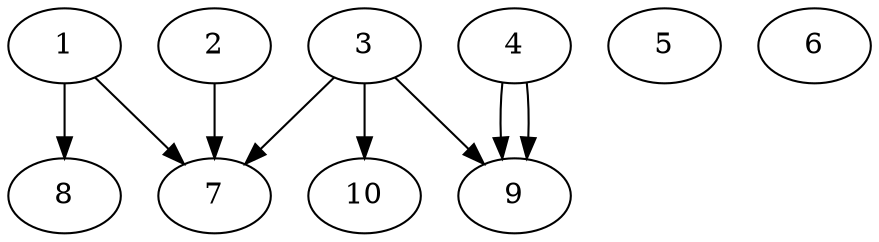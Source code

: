 // DAG automatically generated by daggen at Thu Oct  3 13:58:05 2019
// ./daggen --dot -n 10 --ccr 0.4 --fat 0.9 --regular 0.5 --density 0.5 --mindata 5242880 --maxdata 52428800 
digraph G {
  1 [size="102131200", alpha="0.07", expect_size="40852480"] 
  1 -> 7 [size ="40852480"]
  1 -> 8 [size ="40852480"]
  2 [size="15454720", alpha="0.14", expect_size="6181888"] 
  2 -> 7 [size ="6181888"]
  3 [size="45058560", alpha="0.04", expect_size="18023424"] 
  3 -> 7 [size ="18023424"]
  3 -> 9 [size ="18023424"]
  3 -> 10 [size ="18023424"]
  4 [size="27205120", alpha="0.04", expect_size="10882048"] 
  4 -> 9 [size ="10882048"]
  4 -> 9 [size ="10882048"]
  5 [size="88079360", alpha="0.00", expect_size="35231744"] 
  6 [size="74511360", alpha="0.05", expect_size="29804544"] 
  7 [size="13184000", alpha="0.15", expect_size="5273600"] 
  8 [size="40253440", alpha="0.09", expect_size="16101376"] 
  9 [size="41541120", alpha="0.12", expect_size="16616448"] 
  10 [size="70799360", alpha="0.19", expect_size="28319744"] 
}
